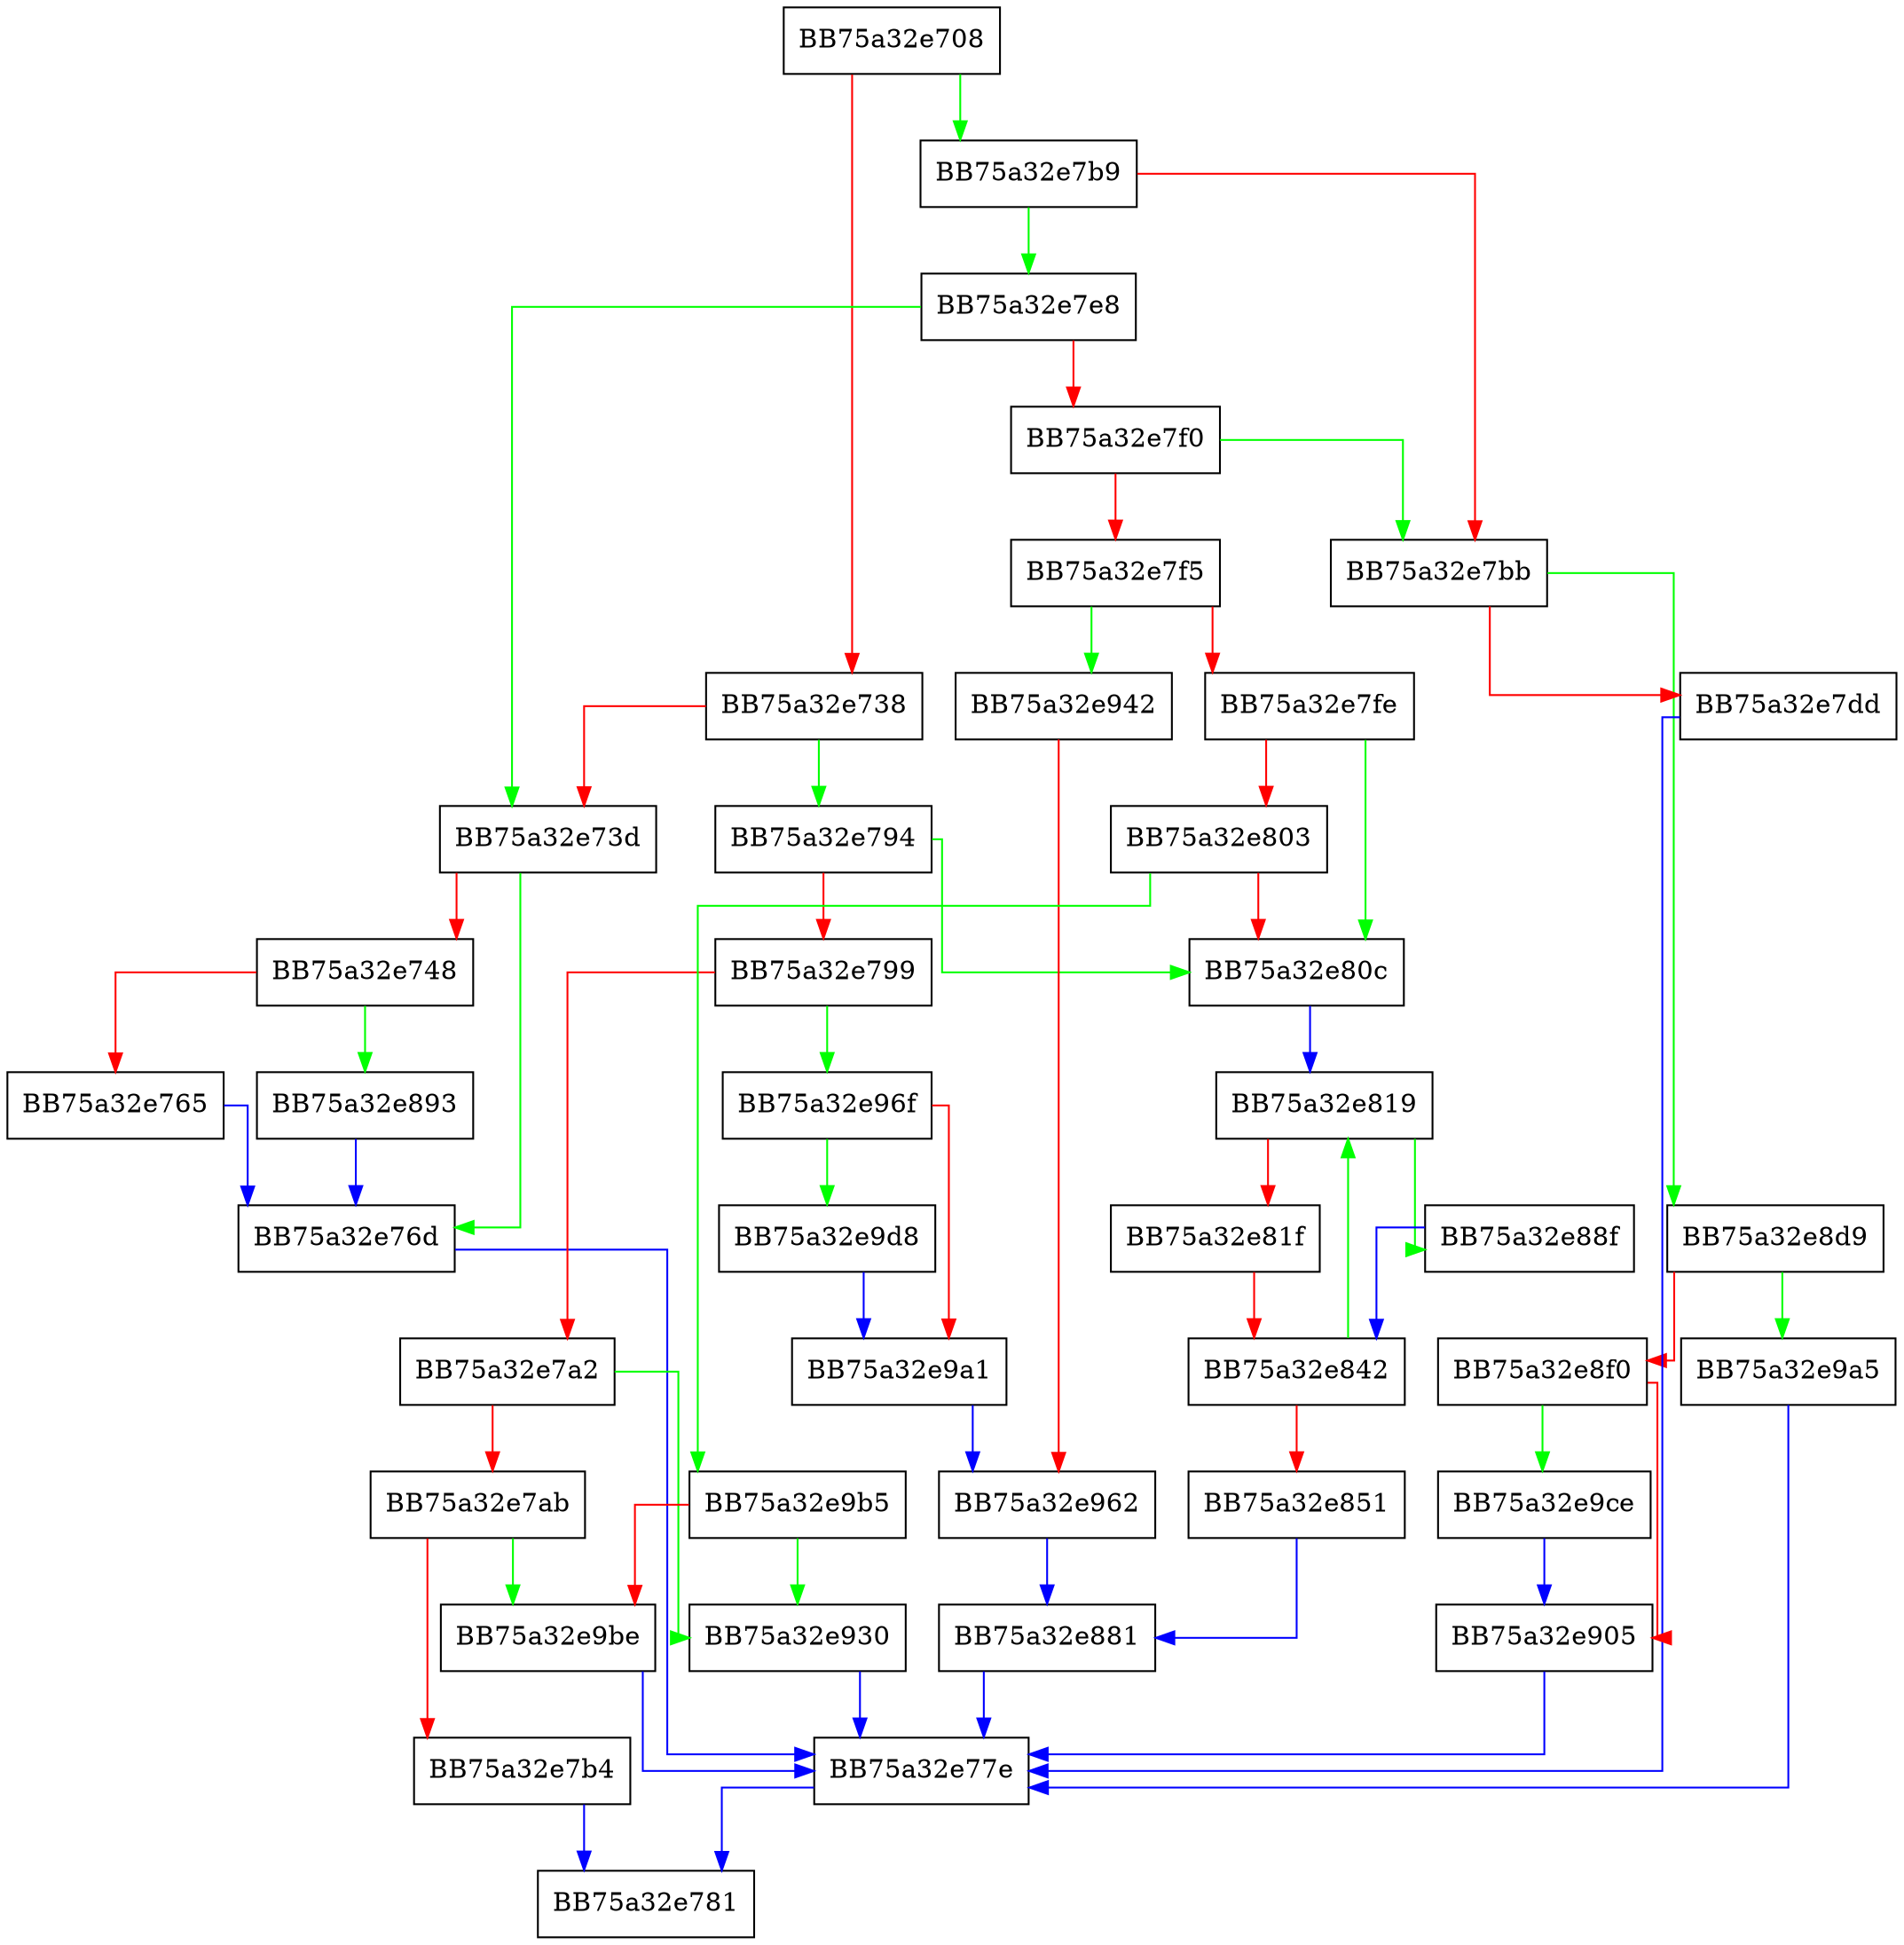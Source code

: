 digraph convert_operand {
  node [shape="box"];
  graph [splines=ortho];
  BB75a32e708 -> BB75a32e7b9 [color="green"];
  BB75a32e708 -> BB75a32e738 [color="red"];
  BB75a32e738 -> BB75a32e794 [color="green"];
  BB75a32e738 -> BB75a32e73d [color="red"];
  BB75a32e73d -> BB75a32e76d [color="green"];
  BB75a32e73d -> BB75a32e748 [color="red"];
  BB75a32e748 -> BB75a32e893 [color="green"];
  BB75a32e748 -> BB75a32e765 [color="red"];
  BB75a32e765 -> BB75a32e76d [color="blue"];
  BB75a32e76d -> BB75a32e77e [color="blue"];
  BB75a32e77e -> BB75a32e781 [color="blue"];
  BB75a32e794 -> BB75a32e80c [color="green"];
  BB75a32e794 -> BB75a32e799 [color="red"];
  BB75a32e799 -> BB75a32e96f [color="green"];
  BB75a32e799 -> BB75a32e7a2 [color="red"];
  BB75a32e7a2 -> BB75a32e930 [color="green"];
  BB75a32e7a2 -> BB75a32e7ab [color="red"];
  BB75a32e7ab -> BB75a32e9be [color="green"];
  BB75a32e7ab -> BB75a32e7b4 [color="red"];
  BB75a32e7b4 -> BB75a32e781 [color="blue"];
  BB75a32e7b9 -> BB75a32e7e8 [color="green"];
  BB75a32e7b9 -> BB75a32e7bb [color="red"];
  BB75a32e7bb -> BB75a32e8d9 [color="green"];
  BB75a32e7bb -> BB75a32e7dd [color="red"];
  BB75a32e7dd -> BB75a32e77e [color="blue"];
  BB75a32e7e8 -> BB75a32e73d [color="green"];
  BB75a32e7e8 -> BB75a32e7f0 [color="red"];
  BB75a32e7f0 -> BB75a32e7bb [color="green"];
  BB75a32e7f0 -> BB75a32e7f5 [color="red"];
  BB75a32e7f5 -> BB75a32e942 [color="green"];
  BB75a32e7f5 -> BB75a32e7fe [color="red"];
  BB75a32e7fe -> BB75a32e80c [color="green"];
  BB75a32e7fe -> BB75a32e803 [color="red"];
  BB75a32e803 -> BB75a32e9b5 [color="green"];
  BB75a32e803 -> BB75a32e80c [color="red"];
  BB75a32e80c -> BB75a32e819 [color="blue"];
  BB75a32e819 -> BB75a32e88f [color="green"];
  BB75a32e819 -> BB75a32e81f [color="red"];
  BB75a32e81f -> BB75a32e842 [color="red"];
  BB75a32e842 -> BB75a32e819 [color="green"];
  BB75a32e842 -> BB75a32e851 [color="red"];
  BB75a32e851 -> BB75a32e881 [color="blue"];
  BB75a32e881 -> BB75a32e77e [color="blue"];
  BB75a32e88f -> BB75a32e842 [color="blue"];
  BB75a32e893 -> BB75a32e76d [color="blue"];
  BB75a32e8d9 -> BB75a32e9a5 [color="green"];
  BB75a32e8d9 -> BB75a32e8f0 [color="red"];
  BB75a32e8f0 -> BB75a32e9ce [color="green"];
  BB75a32e8f0 -> BB75a32e905 [color="red"];
  BB75a32e905 -> BB75a32e77e [color="blue"];
  BB75a32e930 -> BB75a32e77e [color="blue"];
  BB75a32e942 -> BB75a32e962 [color="red"];
  BB75a32e962 -> BB75a32e881 [color="blue"];
  BB75a32e96f -> BB75a32e9d8 [color="green"];
  BB75a32e96f -> BB75a32e9a1 [color="red"];
  BB75a32e9a1 -> BB75a32e962 [color="blue"];
  BB75a32e9a5 -> BB75a32e77e [color="blue"];
  BB75a32e9b5 -> BB75a32e930 [color="green"];
  BB75a32e9b5 -> BB75a32e9be [color="red"];
  BB75a32e9be -> BB75a32e77e [color="blue"];
  BB75a32e9ce -> BB75a32e905 [color="blue"];
  BB75a32e9d8 -> BB75a32e9a1 [color="blue"];
}